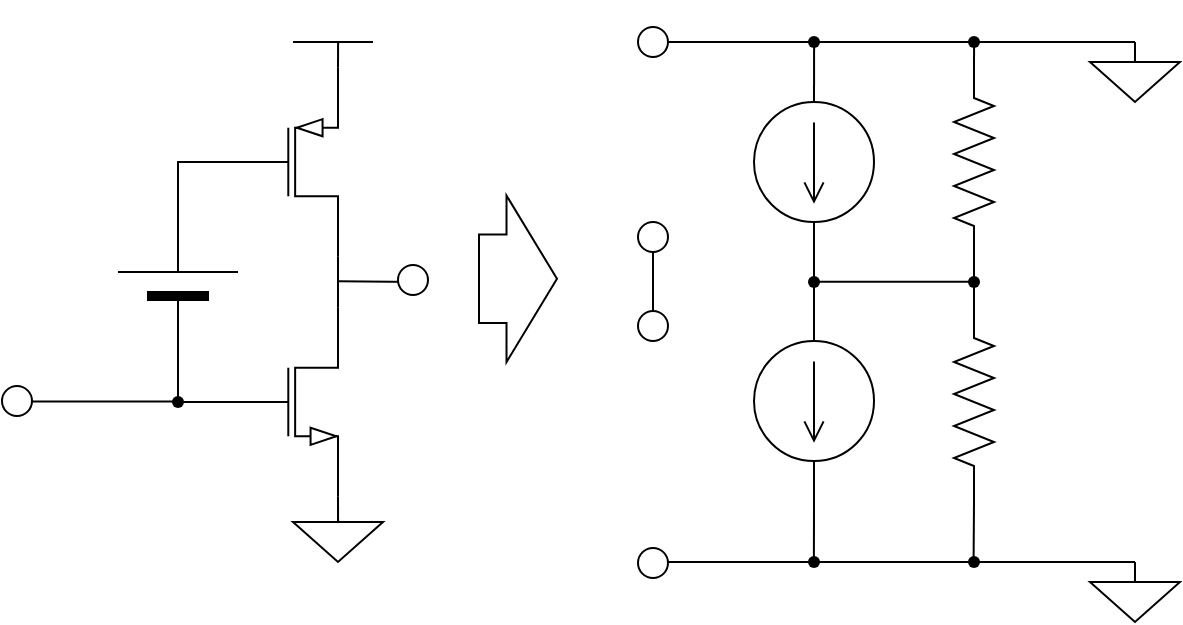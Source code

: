 <mxfile version="20.7.4" type="device"><diagram id="C9TiP6bThC1zKrxRm0JW" name="ページ1"><mxGraphModel dx="1219" dy="713" grid="1" gridSize="10" guides="1" tooltips="1" connect="1" arrows="1" fold="1" page="1" pageScale="1" pageWidth="827" pageHeight="1169" math="0" shadow="0"><root><mxCell id="0"/><mxCell id="1" parent="0"/><mxCell id="gLRE0dVPr-manD0NBdrh-10" style="edgeStyle=orthogonalEdgeStyle;shape=connector;rounded=0;orthogonalLoop=1;jettySize=auto;html=1;exitX=1;exitY=1;exitDx=0;exitDy=0;exitPerimeter=0;labelBackgroundColor=default;strokeColor=default;fontFamily=Helvetica;fontSize=11;fontColor=default;endArrow=none;endFill=0;" edge="1" parent="1" source="gLRE0dVPr-manD0NBdrh-1"><mxGeometry relative="1" as="geometry"><mxPoint x="280.056" y="340" as="targetPoint"/></mxGeometry></mxCell><mxCell id="gLRE0dVPr-manD0NBdrh-1" value="" style="verticalLabelPosition=bottom;shadow=0;dashed=0;align=center;html=1;verticalAlign=top;shape=mxgraph.electrical.transistors.nmos;pointerEvents=1;" vertex="1" parent="1"><mxGeometry x="220" y="230" width="60" height="100" as="geometry"/></mxCell><mxCell id="gLRE0dVPr-manD0NBdrh-7" style="edgeStyle=orthogonalEdgeStyle;shape=connector;rounded=0;orthogonalLoop=1;jettySize=auto;html=1;exitX=1;exitY=1;exitDx=0;exitDy=0;exitPerimeter=0;entryX=1;entryY=0;entryDx=0;entryDy=0;entryPerimeter=0;labelBackgroundColor=default;strokeColor=default;fontFamily=Helvetica;fontSize=11;fontColor=default;endArrow=none;endFill=0;" edge="1" parent="1" source="gLRE0dVPr-manD0NBdrh-2" target="gLRE0dVPr-manD0NBdrh-1"><mxGeometry relative="1" as="geometry"/></mxCell><mxCell id="gLRE0dVPr-manD0NBdrh-9" style="edgeStyle=orthogonalEdgeStyle;shape=connector;rounded=0;orthogonalLoop=1;jettySize=auto;html=1;exitX=1;exitY=0;exitDx=0;exitDy=0;exitPerimeter=0;labelBackgroundColor=default;strokeColor=default;fontFamily=Helvetica;fontSize=11;fontColor=default;endArrow=none;endFill=0;" edge="1" parent="1" source="gLRE0dVPr-manD0NBdrh-2"><mxGeometry relative="1" as="geometry"><mxPoint x="280.056" y="100" as="targetPoint"/></mxGeometry></mxCell><mxCell id="gLRE0dVPr-manD0NBdrh-2" value="" style="verticalLabelPosition=bottom;shadow=0;dashed=0;align=center;html=1;verticalAlign=top;shape=mxgraph.electrical.transistors.pmos;pointerEvents=1;" vertex="1" parent="1"><mxGeometry x="220" y="110" width="60" height="100" as="geometry"/></mxCell><mxCell id="gLRE0dVPr-manD0NBdrh-5" style="edgeStyle=orthogonalEdgeStyle;rounded=0;orthogonalLoop=1;jettySize=auto;html=1;exitX=1;exitY=0.5;exitDx=0;exitDy=0;exitPerimeter=0;entryX=0;entryY=0.5;entryDx=0;entryDy=0;entryPerimeter=0;endArrow=none;endFill=0;" edge="1" parent="1" source="gLRE0dVPr-manD0NBdrh-4" target="gLRE0dVPr-manD0NBdrh-2"><mxGeometry relative="1" as="geometry"><Array as="points"><mxPoint x="200" y="160"/></Array></mxGeometry></mxCell><mxCell id="gLRE0dVPr-manD0NBdrh-6" style="edgeStyle=orthogonalEdgeStyle;shape=connector;rounded=0;orthogonalLoop=1;jettySize=auto;html=1;exitX=0;exitY=0.5;exitDx=0;exitDy=0;exitPerimeter=0;entryX=0;entryY=0.5;entryDx=0;entryDy=0;entryPerimeter=0;labelBackgroundColor=default;strokeColor=default;fontFamily=Helvetica;fontSize=11;fontColor=default;endArrow=none;endFill=0;" edge="1" parent="1" source="gLRE0dVPr-manD0NBdrh-4" target="gLRE0dVPr-manD0NBdrh-1"><mxGeometry relative="1" as="geometry"><Array as="points"><mxPoint x="200" y="280"/></Array></mxGeometry></mxCell><mxCell id="gLRE0dVPr-manD0NBdrh-4" value="" style="verticalLabelPosition=bottom;shadow=0;dashed=0;align=center;fillColor=strokeColor;html=1;verticalAlign=top;strokeWidth=1;shape=mxgraph.electrical.miscellaneous.monocell_battery;direction=north;" vertex="1" parent="1"><mxGeometry x="170" y="170" width="60" height="100" as="geometry"/></mxCell><mxCell id="gLRE0dVPr-manD0NBdrh-11" value="" style="pointerEvents=1;verticalLabelPosition=bottom;shadow=0;dashed=0;align=center;html=1;verticalAlign=top;shape=mxgraph.electrical.signal_sources.signal_ground;fontFamily=Helvetica;fontSize=11;fontColor=default;" vertex="1" parent="1"><mxGeometry x="257.5" y="330" width="45" height="30" as="geometry"/></mxCell><mxCell id="gLRE0dVPr-manD0NBdrh-12" value="" style="endArrow=none;html=1;rounded=0;labelBackgroundColor=default;strokeColor=default;fontFamily=Helvetica;fontSize=11;fontColor=default;shape=connector;" edge="1" parent="1"><mxGeometry width="50" height="50" relative="1" as="geometry"><mxPoint x="120" y="279.71" as="sourcePoint"/><mxPoint x="200" y="279.71" as="targetPoint"/></mxGeometry></mxCell><mxCell id="gLRE0dVPr-manD0NBdrh-13" value="" style="shape=waypoint;sketch=0;fillStyle=solid;size=6;pointerEvents=1;points=[];fillColor=none;resizable=0;rotatable=0;perimeter=centerPerimeter;snapToPoint=1;fontFamily=Helvetica;fontSize=11;fontColor=default;" vertex="1" parent="1"><mxGeometry x="180" y="260" width="40" height="40" as="geometry"/></mxCell><mxCell id="gLRE0dVPr-manD0NBdrh-14" value="" style="endArrow=none;html=1;rounded=0;labelBackgroundColor=default;strokeColor=default;fontFamily=Helvetica;fontSize=11;fontColor=default;shape=connector;" edge="1" parent="1"><mxGeometry width="50" height="50" relative="1" as="geometry"><mxPoint x="257.5" y="100" as="sourcePoint"/><mxPoint x="297.5" y="100" as="targetPoint"/></mxGeometry></mxCell><mxCell id="gLRE0dVPr-manD0NBdrh-15" value="" style="endArrow=none;html=1;rounded=0;labelBackgroundColor=default;strokeColor=default;fontFamily=Helvetica;fontSize=11;fontColor=default;shape=connector;" edge="1" parent="1"><mxGeometry width="50" height="50" relative="1" as="geometry"><mxPoint x="280" y="219.66" as="sourcePoint"/><mxPoint x="320" y="220" as="targetPoint"/></mxGeometry></mxCell><mxCell id="gLRE0dVPr-manD0NBdrh-16" value="" style="verticalLabelPosition=bottom;shadow=0;dashed=0;align=center;html=1;verticalAlign=top;strokeWidth=1;shape=ellipse;perimeter=ellipsePerimeter;fontFamily=Helvetica;fontSize=11;fontColor=default;" vertex="1" parent="1"><mxGeometry x="310" y="211.5" width="15" height="15" as="geometry"/></mxCell><mxCell id="gLRE0dVPr-manD0NBdrh-17" value="" style="verticalLabelPosition=bottom;shadow=0;dashed=0;align=center;html=1;verticalAlign=top;strokeWidth=1;shape=ellipse;perimeter=ellipsePerimeter;fontFamily=Helvetica;fontSize=11;fontColor=default;" vertex="1" parent="1"><mxGeometry x="112" y="272" width="15" height="15" as="geometry"/></mxCell><mxCell id="gLRE0dVPr-manD0NBdrh-23" style="edgeStyle=orthogonalEdgeStyle;shape=connector;rounded=0;orthogonalLoop=1;jettySize=auto;html=1;exitX=0.5;exitY=1;exitDx=0;exitDy=0;exitPerimeter=0;entryX=0.5;entryY=0;entryDx=0;entryDy=0;entryPerimeter=0;labelBackgroundColor=default;strokeColor=default;fontFamily=Helvetica;fontSize=11;fontColor=default;endArrow=none;endFill=0;" edge="1" parent="1" source="gLRE0dVPr-manD0NBdrh-19" target="gLRE0dVPr-manD0NBdrh-20"><mxGeometry relative="1" as="geometry"/></mxCell><mxCell id="gLRE0dVPr-manD0NBdrh-30" style="edgeStyle=orthogonalEdgeStyle;shape=connector;rounded=0;orthogonalLoop=1;jettySize=auto;html=1;exitX=0.5;exitY=0;exitDx=0;exitDy=0;exitPerimeter=0;labelBackgroundColor=default;strokeColor=default;fontFamily=Helvetica;fontSize=11;fontColor=default;endArrow=none;endFill=0;" edge="1" parent="1" source="gLRE0dVPr-manD0NBdrh-19"><mxGeometry relative="1" as="geometry"><mxPoint x="518.056" y="100" as="targetPoint"/></mxGeometry></mxCell><mxCell id="gLRE0dVPr-manD0NBdrh-19" value="" style="pointerEvents=1;verticalLabelPosition=bottom;shadow=0;dashed=0;align=center;html=1;verticalAlign=top;shape=mxgraph.electrical.signal_sources.source;aspect=fixed;points=[[0.5,0,0],[1,0.5,0],[0.5,1,0],[0,0.5,0]];elSignalType=dc2;fontFamily=Helvetica;fontSize=11;fontColor=default;" vertex="1" parent="1"><mxGeometry x="488" y="130" width="60" height="60" as="geometry"/></mxCell><mxCell id="gLRE0dVPr-manD0NBdrh-28" style="edgeStyle=orthogonalEdgeStyle;shape=connector;rounded=0;orthogonalLoop=1;jettySize=auto;html=1;exitX=0.5;exitY=1;exitDx=0;exitDy=0;exitPerimeter=0;labelBackgroundColor=default;strokeColor=default;fontFamily=Helvetica;fontSize=11;fontColor=default;endArrow=none;endFill=0;" edge="1" parent="1" source="gLRE0dVPr-manD0NBdrh-20"><mxGeometry relative="1" as="geometry"><mxPoint x="517.931" y="360.0" as="targetPoint"/></mxGeometry></mxCell><mxCell id="gLRE0dVPr-manD0NBdrh-20" value="" style="pointerEvents=1;verticalLabelPosition=bottom;shadow=0;dashed=0;align=center;html=1;verticalAlign=top;shape=mxgraph.electrical.signal_sources.source;aspect=fixed;points=[[0.5,0,0],[1,0.5,0],[0.5,1,0],[0,0.5,0]];elSignalType=dc2;fontFamily=Helvetica;fontSize=11;fontColor=default;" vertex="1" parent="1"><mxGeometry x="488" y="249.5" width="60" height="60" as="geometry"/></mxCell><mxCell id="gLRE0dVPr-manD0NBdrh-24" style="edgeStyle=orthogonalEdgeStyle;shape=connector;rounded=0;orthogonalLoop=1;jettySize=auto;html=1;exitX=1;exitY=0.5;exitDx=0;exitDy=0;exitPerimeter=0;entryX=0;entryY=0.5;entryDx=0;entryDy=0;entryPerimeter=0;labelBackgroundColor=default;strokeColor=default;fontFamily=Helvetica;fontSize=11;fontColor=default;endArrow=none;endFill=0;" edge="1" parent="1" source="gLRE0dVPr-manD0NBdrh-21" target="gLRE0dVPr-manD0NBdrh-22"><mxGeometry relative="1" as="geometry"/></mxCell><mxCell id="gLRE0dVPr-manD0NBdrh-31" style="edgeStyle=orthogonalEdgeStyle;shape=connector;rounded=0;orthogonalLoop=1;jettySize=auto;html=1;exitX=0;exitY=0.5;exitDx=0;exitDy=0;exitPerimeter=0;labelBackgroundColor=default;strokeColor=default;fontFamily=Helvetica;fontSize=11;fontColor=default;endArrow=none;endFill=0;" edge="1" parent="1" source="gLRE0dVPr-manD0NBdrh-21"><mxGeometry relative="1" as="geometry"><mxPoint x="598.056" y="100" as="targetPoint"/></mxGeometry></mxCell><mxCell id="gLRE0dVPr-manD0NBdrh-21" value="" style="pointerEvents=1;verticalLabelPosition=bottom;shadow=0;dashed=0;align=center;html=1;verticalAlign=top;shape=mxgraph.electrical.resistors.resistor_2;fontFamily=Helvetica;fontSize=11;fontColor=default;direction=south;" vertex="1" parent="1"><mxGeometry x="588" y="110" width="20" height="100" as="geometry"/></mxCell><mxCell id="gLRE0dVPr-manD0NBdrh-27" style="edgeStyle=orthogonalEdgeStyle;shape=connector;rounded=0;orthogonalLoop=1;jettySize=auto;html=1;exitX=1;exitY=0.5;exitDx=0;exitDy=0;exitPerimeter=0;labelBackgroundColor=default;strokeColor=default;fontFamily=Helvetica;fontSize=11;fontColor=default;endArrow=none;endFill=0;" edge="1" parent="1" source="gLRE0dVPr-manD0NBdrh-22"><mxGeometry relative="1" as="geometry"><mxPoint x="597.793" y="360" as="targetPoint"/></mxGeometry></mxCell><mxCell id="gLRE0dVPr-manD0NBdrh-22" value="" style="pointerEvents=1;verticalLabelPosition=bottom;shadow=0;dashed=0;align=center;html=1;verticalAlign=top;shape=mxgraph.electrical.resistors.resistor_2;fontFamily=Helvetica;fontSize=11;fontColor=default;direction=south;" vertex="1" parent="1"><mxGeometry x="588" y="230" width="20" height="100" as="geometry"/></mxCell><mxCell id="gLRE0dVPr-manD0NBdrh-25" value="" style="endArrow=none;html=1;rounded=0;labelBackgroundColor=default;strokeColor=default;fontFamily=Helvetica;fontSize=11;fontColor=default;shape=connector;entryX=0.5;entryY=0;entryDx=0;entryDy=0;entryPerimeter=0;" edge="1" parent="1" target="gLRE0dVPr-manD0NBdrh-32"><mxGeometry width="50" height="50" relative="1" as="geometry"><mxPoint x="438" y="100" as="sourcePoint"/><mxPoint x="638" y="100" as="targetPoint"/></mxGeometry></mxCell><mxCell id="gLRE0dVPr-manD0NBdrh-26" value="" style="endArrow=none;html=1;rounded=0;labelBackgroundColor=default;strokeColor=default;fontFamily=Helvetica;fontSize=11;fontColor=default;shape=connector;entryX=0.5;entryY=0;entryDx=0;entryDy=0;entryPerimeter=0;" edge="1" parent="1" target="gLRE0dVPr-manD0NBdrh-33"><mxGeometry width="50" height="50" relative="1" as="geometry"><mxPoint x="438" y="360" as="sourcePoint"/><mxPoint x="638" y="360" as="targetPoint"/></mxGeometry></mxCell><mxCell id="gLRE0dVPr-manD0NBdrh-29" value="" style="endArrow=none;html=1;rounded=0;labelBackgroundColor=default;strokeColor=default;fontFamily=Helvetica;fontSize=11;fontColor=default;shape=connector;" edge="1" parent="1"><mxGeometry width="50" height="50" relative="1" as="geometry"><mxPoint x="518" y="219.89" as="sourcePoint"/><mxPoint x="598" y="219.89" as="targetPoint"/></mxGeometry></mxCell><mxCell id="gLRE0dVPr-manD0NBdrh-32" value="" style="pointerEvents=1;verticalLabelPosition=bottom;shadow=0;dashed=0;align=center;html=1;verticalAlign=top;shape=mxgraph.electrical.signal_sources.signal_ground;fontFamily=Helvetica;fontSize=11;fontColor=default;" vertex="1" parent="1"><mxGeometry x="656" y="100" width="45" height="30" as="geometry"/></mxCell><mxCell id="gLRE0dVPr-manD0NBdrh-33" value="" style="pointerEvents=1;verticalLabelPosition=bottom;shadow=0;dashed=0;align=center;html=1;verticalAlign=top;shape=mxgraph.electrical.signal_sources.signal_ground;fontFamily=Helvetica;fontSize=11;fontColor=default;" vertex="1" parent="1"><mxGeometry x="656" y="360" width="45" height="30" as="geometry"/></mxCell><mxCell id="gLRE0dVPr-manD0NBdrh-34" value="" style="shape=waypoint;sketch=0;fillStyle=solid;size=6;pointerEvents=1;points=[];fillColor=none;resizable=0;rotatable=0;perimeter=centerPerimeter;snapToPoint=1;fontFamily=Helvetica;fontSize=11;fontColor=default;" vertex="1" parent="1"><mxGeometry x="578" y="200" width="40" height="40" as="geometry"/></mxCell><mxCell id="gLRE0dVPr-manD0NBdrh-35" value="" style="shape=waypoint;sketch=0;fillStyle=solid;size=6;pointerEvents=1;points=[];fillColor=none;resizable=0;rotatable=0;perimeter=centerPerimeter;snapToPoint=1;fontFamily=Helvetica;fontSize=11;fontColor=default;" vertex="1" parent="1"><mxGeometry x="578" y="340" width="40" height="40" as="geometry"/></mxCell><mxCell id="gLRE0dVPr-manD0NBdrh-36" value="" style="shape=waypoint;sketch=0;fillStyle=solid;size=6;pointerEvents=1;points=[];fillColor=none;resizable=0;rotatable=0;perimeter=centerPerimeter;snapToPoint=1;fontFamily=Helvetica;fontSize=11;fontColor=default;" vertex="1" parent="1"><mxGeometry x="498" y="340" width="40" height="40" as="geometry"/></mxCell><mxCell id="gLRE0dVPr-manD0NBdrh-37" value="" style="shape=waypoint;sketch=0;fillStyle=solid;size=6;pointerEvents=1;points=[];fillColor=none;resizable=0;rotatable=0;perimeter=centerPerimeter;snapToPoint=1;fontFamily=Helvetica;fontSize=11;fontColor=default;" vertex="1" parent="1"><mxGeometry x="498" y="200" width="40" height="40" as="geometry"/></mxCell><mxCell id="gLRE0dVPr-manD0NBdrh-38" value="" style="shape=waypoint;sketch=0;fillStyle=solid;size=6;pointerEvents=1;points=[];fillColor=none;resizable=0;rotatable=0;perimeter=centerPerimeter;snapToPoint=1;fontFamily=Helvetica;fontSize=11;fontColor=default;" vertex="1" parent="1"><mxGeometry x="498" y="80" width="40" height="40" as="geometry"/></mxCell><mxCell id="gLRE0dVPr-manD0NBdrh-39" value="" style="shape=waypoint;sketch=0;fillStyle=solid;size=6;pointerEvents=1;points=[];fillColor=none;resizable=0;rotatable=0;perimeter=centerPerimeter;snapToPoint=1;fontFamily=Helvetica;fontSize=11;fontColor=default;" vertex="1" parent="1"><mxGeometry x="578" y="80" width="40" height="40" as="geometry"/></mxCell><mxCell id="gLRE0dVPr-manD0NBdrh-40" value="" style="verticalLabelPosition=bottom;shadow=0;dashed=0;align=center;html=1;verticalAlign=top;strokeWidth=1;shape=ellipse;perimeter=ellipsePerimeter;fontFamily=Helvetica;fontSize=11;fontColor=default;" vertex="1" parent="1"><mxGeometry x="430" y="92.5" width="15" height="15" as="geometry"/></mxCell><mxCell id="gLRE0dVPr-manD0NBdrh-41" value="" style="verticalLabelPosition=bottom;shadow=0;dashed=0;align=center;html=1;verticalAlign=top;strokeWidth=1;shape=ellipse;perimeter=ellipsePerimeter;fontFamily=Helvetica;fontSize=11;fontColor=default;" vertex="1" parent="1"><mxGeometry x="430" y="353" width="15" height="15" as="geometry"/></mxCell><mxCell id="gLRE0dVPr-manD0NBdrh-46" style="edgeStyle=orthogonalEdgeStyle;shape=connector;rounded=0;orthogonalLoop=1;jettySize=auto;html=1;exitX=0.5;exitY=0;exitDx=0;exitDy=0;entryX=0.5;entryY=1;entryDx=0;entryDy=0;labelBackgroundColor=default;strokeColor=default;fontFamily=Helvetica;fontSize=11;fontColor=default;endArrow=none;endFill=0;" edge="1" parent="1" source="gLRE0dVPr-manD0NBdrh-43" target="gLRE0dVPr-manD0NBdrh-45"><mxGeometry relative="1" as="geometry"/></mxCell><mxCell id="gLRE0dVPr-manD0NBdrh-43" value="" style="verticalLabelPosition=bottom;shadow=0;dashed=0;align=center;html=1;verticalAlign=top;strokeWidth=1;shape=ellipse;perimeter=ellipsePerimeter;fontFamily=Helvetica;fontSize=11;fontColor=default;" vertex="1" parent="1"><mxGeometry x="430" y="234.5" width="15" height="15" as="geometry"/></mxCell><mxCell id="gLRE0dVPr-manD0NBdrh-45" value="" style="verticalLabelPosition=bottom;shadow=0;dashed=0;align=center;html=1;verticalAlign=top;strokeWidth=1;shape=ellipse;perimeter=ellipsePerimeter;fontFamily=Helvetica;fontSize=11;fontColor=default;" vertex="1" parent="1"><mxGeometry x="430" y="190" width="15" height="15" as="geometry"/></mxCell><mxCell id="gLRE0dVPr-manD0NBdrh-47" value="" style="shape=flexArrow;endArrow=classic;html=1;rounded=0;labelBackgroundColor=default;strokeColor=default;fontFamily=Helvetica;fontSize=11;fontColor=default;width=44.286;endSize=8.081;endWidth=37.959;" edge="1" parent="1"><mxGeometry x="1" y="200" width="50" height="50" relative="1" as="geometry"><mxPoint x="350" y="218.41" as="sourcePoint"/><mxPoint x="390" y="218.41" as="targetPoint"/><mxPoint as="offset"/></mxGeometry></mxCell></root></mxGraphModel></diagram></mxfile>